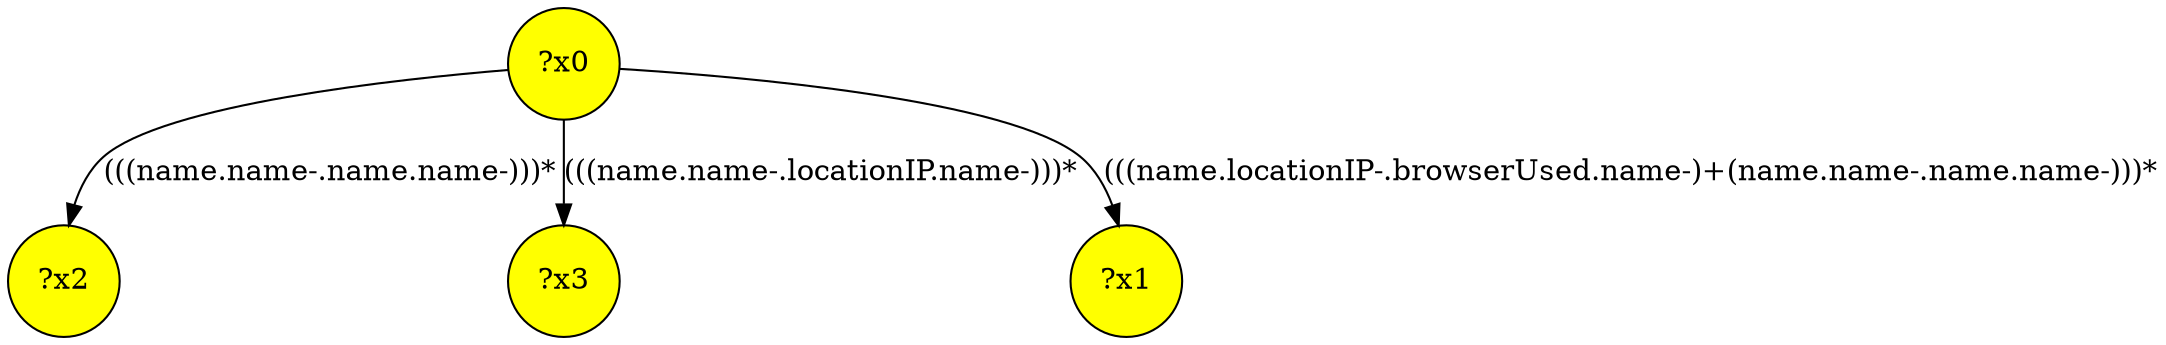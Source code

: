 digraph g {
	x0 [fillcolor="yellow", style="filled," shape=circle, label="?x0"];
	x2 [fillcolor="yellow", style="filled," shape=circle, label="?x2"];
	x3 [fillcolor="yellow", style="filled," shape=circle, label="?x3"];
	x1 [fillcolor="yellow", style="filled," shape=circle, label="?x1"];
	x0 -> x1 [label="(((name.locationIP-.browserUsed.name-)+(name.name-.name.name-)))*"];
	x0 -> x2 [label="(((name.name-.name.name-)))*"];
	x0 -> x3 [label="(((name.name-.locationIP.name-)))*"];
}

